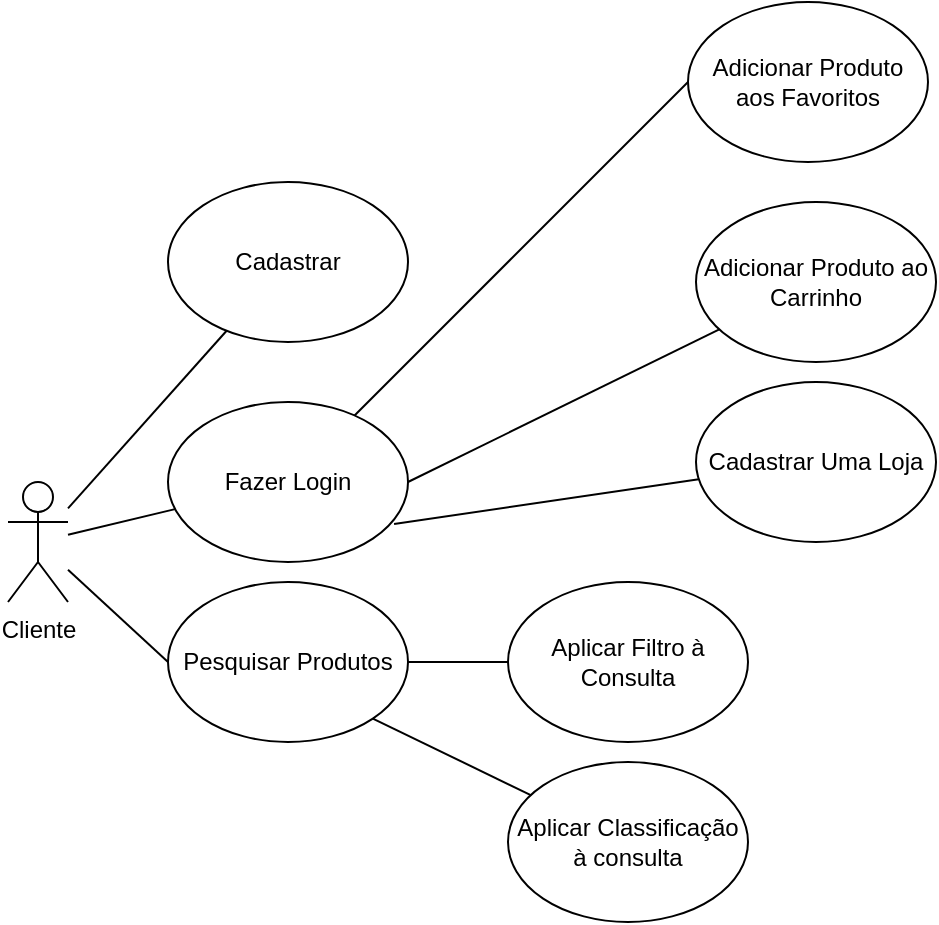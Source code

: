 <mxfile version="28.2.5">
  <diagram name="Página-1" id="y07aBHkaTq7nBDifq1I3">
    <mxGraphModel dx="1426" dy="1946" grid="1" gridSize="10" guides="1" tooltips="1" connect="1" arrows="1" fold="1" page="1" pageScale="1" pageWidth="827" pageHeight="1169" background="none" math="0" shadow="0">
      <root>
        <mxCell id="0" />
        <mxCell id="1" parent="0" />
        <mxCell id="u1IOhcsidIoVOhu67Gek-1" value="Cliente" style="shape=umlActor;verticalLabelPosition=bottom;verticalAlign=top;html=1;outlineConnect=0;" vertex="1" parent="1">
          <mxGeometry x="10" y="180" width="30" height="60" as="geometry" />
        </mxCell>
        <mxCell id="u1IOhcsidIoVOhu67Gek-2" value="Cadastrar" style="ellipse;whiteSpace=wrap;html=1;" vertex="1" parent="1">
          <mxGeometry x="90" y="30" width="120" height="80" as="geometry" />
        </mxCell>
        <mxCell id="u1IOhcsidIoVOhu67Gek-3" value="" style="endArrow=none;html=1;rounded=0;" edge="1" parent="1" source="u1IOhcsidIoVOhu67Gek-1" target="u1IOhcsidIoVOhu67Gek-2">
          <mxGeometry width="50" height="50" relative="1" as="geometry">
            <mxPoint x="390" y="320" as="sourcePoint" />
            <mxPoint x="440" y="270" as="targetPoint" />
          </mxGeometry>
        </mxCell>
        <mxCell id="TSB93CG9Jg5V6XXE8N8M-2" value="Fazer Login" style="ellipse;whiteSpace=wrap;html=1;" vertex="1" parent="1">
          <mxGeometry x="90" y="140" width="120" height="80" as="geometry" />
        </mxCell>
        <mxCell id="TSB93CG9Jg5V6XXE8N8M-5" value="" style="endArrow=none;html=1;rounded=0;" edge="1" parent="1" source="u1IOhcsidIoVOhu67Gek-1" target="TSB93CG9Jg5V6XXE8N8M-2">
          <mxGeometry width="50" height="50" relative="1" as="geometry">
            <mxPoint x="90" y="249" as="sourcePoint" />
            <mxPoint x="169" y="160" as="targetPoint" />
          </mxGeometry>
        </mxCell>
        <mxCell id="TSB93CG9Jg5V6XXE8N8M-6" value="Pesquisar Produtos" style="ellipse;whiteSpace=wrap;html=1;" vertex="1" parent="1">
          <mxGeometry x="90" y="230" width="120" height="80" as="geometry" />
        </mxCell>
        <mxCell id="TSB93CG9Jg5V6XXE8N8M-7" value="" style="endArrow=none;html=1;rounded=0;entryX=0;entryY=0.5;entryDx=0;entryDy=0;" edge="1" parent="1" source="u1IOhcsidIoVOhu67Gek-1" target="TSB93CG9Jg5V6XXE8N8M-6">
          <mxGeometry width="50" height="50" relative="1" as="geometry">
            <mxPoint x="140" y="258" as="sourcePoint" />
            <mxPoint x="196" y="240" as="targetPoint" />
          </mxGeometry>
        </mxCell>
        <mxCell id="TSB93CG9Jg5V6XXE8N8M-8" value="Adicionar Produto aos Favoritos" style="ellipse;whiteSpace=wrap;html=1;" vertex="1" parent="1">
          <mxGeometry x="350" y="-60" width="120" height="80" as="geometry" />
        </mxCell>
        <mxCell id="TSB93CG9Jg5V6XXE8N8M-9" value="" style="endArrow=none;html=1;rounded=0;entryX=0;entryY=0.5;entryDx=0;entryDy=0;" edge="1" parent="1" source="TSB93CG9Jg5V6XXE8N8M-2" target="TSB93CG9Jg5V6XXE8N8M-8">
          <mxGeometry width="50" height="50" relative="1" as="geometry">
            <mxPoint x="80" y="242" as="sourcePoint" />
            <mxPoint x="134" y="230" as="targetPoint" />
          </mxGeometry>
        </mxCell>
        <mxCell id="TSB93CG9Jg5V6XXE8N8M-10" value="Adicionar Produto ao Carrinho" style="ellipse;whiteSpace=wrap;html=1;" vertex="1" parent="1">
          <mxGeometry x="354" y="40" width="120" height="80" as="geometry" />
        </mxCell>
        <mxCell id="TSB93CG9Jg5V6XXE8N8M-12" value="" style="endArrow=none;html=1;rounded=0;exitX=1;exitY=0.5;exitDx=0;exitDy=0;" edge="1" parent="1" source="TSB93CG9Jg5V6XXE8N8M-2" target="TSB93CG9Jg5V6XXE8N8M-10">
          <mxGeometry width="50" height="50" relative="1" as="geometry">
            <mxPoint x="250" y="173" as="sourcePoint" />
            <mxPoint x="336" y="120" as="targetPoint" />
          </mxGeometry>
        </mxCell>
        <mxCell id="TSB93CG9Jg5V6XXE8N8M-13" value="Cadastrar Uma Loja" style="ellipse;whiteSpace=wrap;html=1;" vertex="1" parent="1">
          <mxGeometry x="354" y="130" width="120" height="80" as="geometry" />
        </mxCell>
        <mxCell id="TSB93CG9Jg5V6XXE8N8M-14" value="" style="endArrow=none;html=1;rounded=0;exitX=0.942;exitY=0.763;exitDx=0;exitDy=0;exitPerimeter=0;" edge="1" parent="1" source="TSB93CG9Jg5V6XXE8N8M-2" target="TSB93CG9Jg5V6XXE8N8M-13">
          <mxGeometry width="50" height="50" relative="1" as="geometry">
            <mxPoint x="280" y="198" as="sourcePoint" />
            <mxPoint x="410" y="140" as="targetPoint" />
          </mxGeometry>
        </mxCell>
        <mxCell id="TSB93CG9Jg5V6XXE8N8M-17" value="Aplicar Filtro à Consulta" style="ellipse;whiteSpace=wrap;html=1;" vertex="1" parent="1">
          <mxGeometry x="260" y="230" width="120" height="80" as="geometry" />
        </mxCell>
        <mxCell id="TSB93CG9Jg5V6XXE8N8M-18" value="" style="endArrow=none;html=1;rounded=0;exitX=1;exitY=0.5;exitDx=0;exitDy=0;" edge="1" parent="1" target="TSB93CG9Jg5V6XXE8N8M-17" source="TSB93CG9Jg5V6XXE8N8M-6">
          <mxGeometry width="50" height="50" relative="1" as="geometry">
            <mxPoint x="29.997" y="299.998" as="sourcePoint" />
            <mxPoint x="402.36" y="350.07" as="targetPoint" />
          </mxGeometry>
        </mxCell>
        <mxCell id="TSB93CG9Jg5V6XXE8N8M-19" value="Aplicar Classificação à consulta" style="ellipse;whiteSpace=wrap;html=1;" vertex="1" parent="1">
          <mxGeometry x="260" y="320" width="120" height="80" as="geometry" />
        </mxCell>
        <mxCell id="TSB93CG9Jg5V6XXE8N8M-20" value="" style="endArrow=none;html=1;rounded=0;exitX=1;exitY=1;exitDx=0;exitDy=0;" edge="1" parent="1" target="TSB93CG9Jg5V6XXE8N8M-19" source="TSB93CG9Jg5V6XXE8N8M-6">
          <mxGeometry width="50" height="50" relative="1" as="geometry">
            <mxPoint x="210" y="360" as="sourcePoint" />
            <mxPoint x="402.36" y="440.07" as="targetPoint" />
          </mxGeometry>
        </mxCell>
      </root>
    </mxGraphModel>
  </diagram>
</mxfile>
